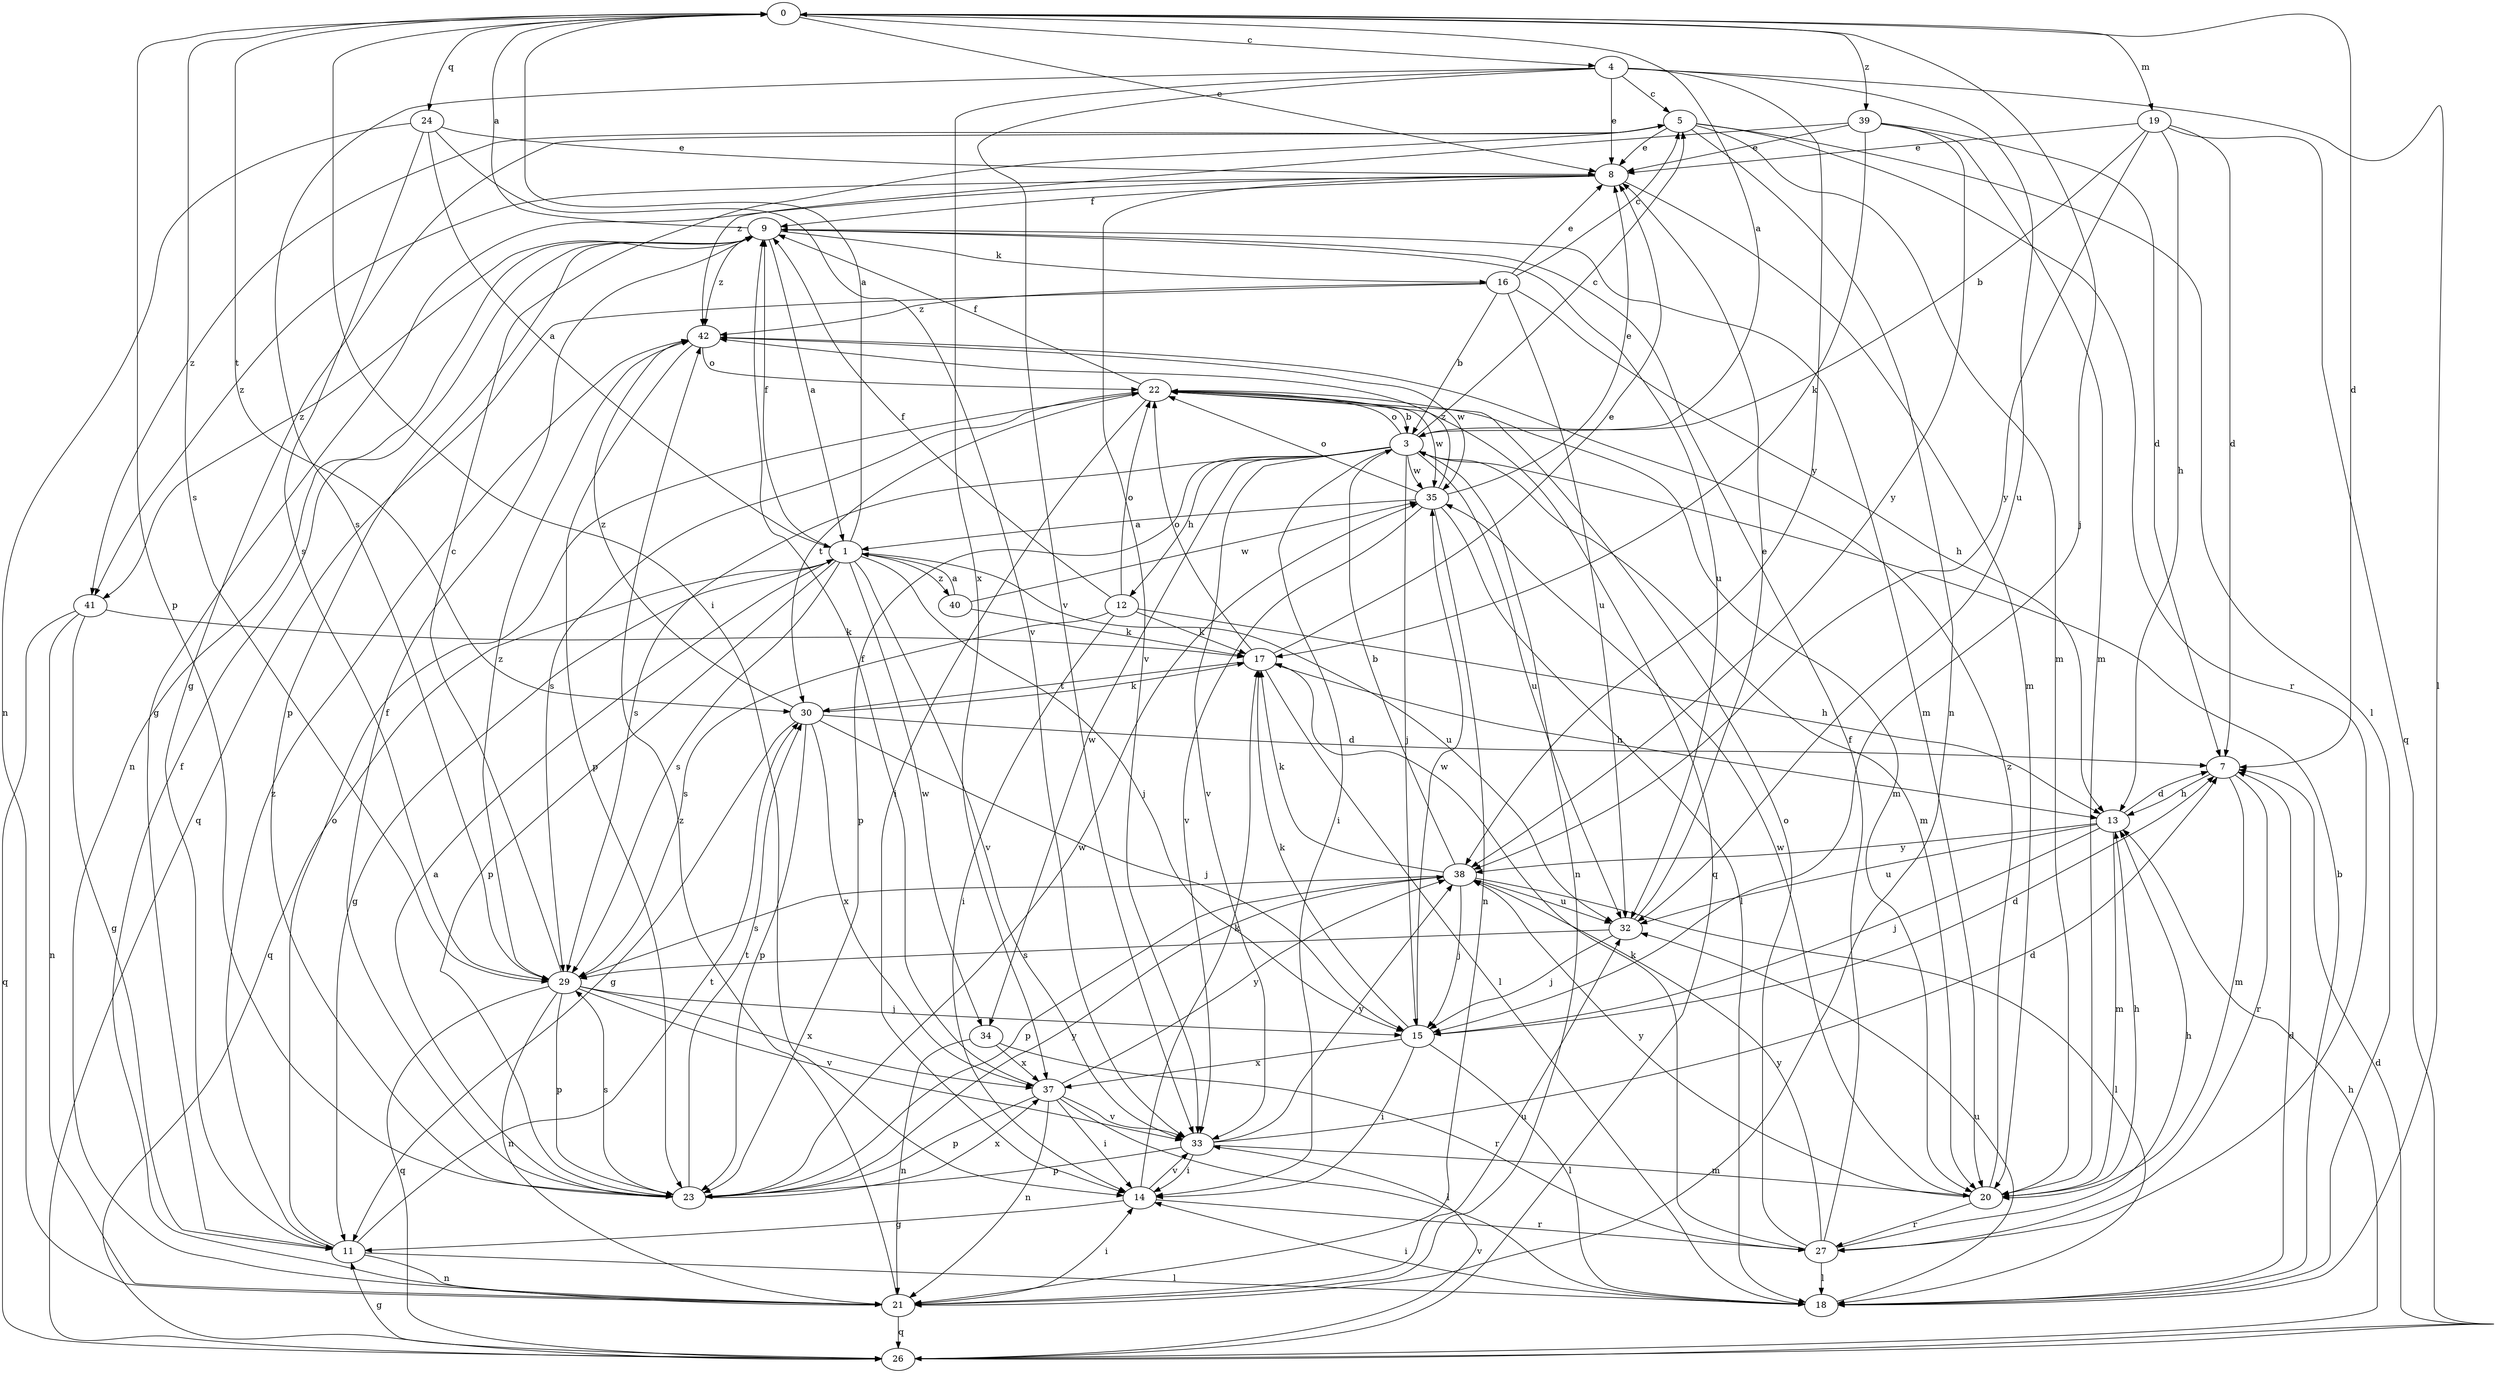 strict digraph  {
0;
1;
3;
4;
5;
7;
8;
9;
11;
12;
13;
14;
15;
16;
17;
18;
19;
20;
21;
22;
23;
24;
26;
27;
29;
30;
32;
33;
34;
35;
37;
38;
39;
40;
41;
42;
0 -> 4  [label=c];
0 -> 7  [label=d];
0 -> 8  [label=e];
0 -> 14  [label=i];
0 -> 15  [label=j];
0 -> 19  [label=m];
0 -> 23  [label=p];
0 -> 24  [label=q];
0 -> 29  [label=s];
0 -> 30  [label=t];
0 -> 39  [label=z];
1 -> 0  [label=a];
1 -> 9  [label=f];
1 -> 11  [label=g];
1 -> 15  [label=j];
1 -> 23  [label=p];
1 -> 26  [label=q];
1 -> 29  [label=s];
1 -> 32  [label=u];
1 -> 33  [label=v];
1 -> 34  [label=w];
1 -> 40  [label=z];
3 -> 0  [label=a];
3 -> 5  [label=c];
3 -> 12  [label=h];
3 -> 14  [label=i];
3 -> 15  [label=j];
3 -> 20  [label=m];
3 -> 21  [label=n];
3 -> 22  [label=o];
3 -> 23  [label=p];
3 -> 29  [label=s];
3 -> 32  [label=u];
3 -> 33  [label=v];
3 -> 34  [label=w];
3 -> 35  [label=w];
4 -> 5  [label=c];
4 -> 8  [label=e];
4 -> 18  [label=l];
4 -> 29  [label=s];
4 -> 32  [label=u];
4 -> 33  [label=v];
4 -> 37  [label=x];
4 -> 38  [label=y];
5 -> 8  [label=e];
5 -> 11  [label=g];
5 -> 18  [label=l];
5 -> 20  [label=m];
5 -> 21  [label=n];
5 -> 27  [label=r];
5 -> 41  [label=z];
7 -> 13  [label=h];
7 -> 20  [label=m];
7 -> 27  [label=r];
8 -> 9  [label=f];
8 -> 11  [label=g];
8 -> 20  [label=m];
8 -> 33  [label=v];
8 -> 41  [label=z];
9 -> 0  [label=a];
9 -> 1  [label=a];
9 -> 16  [label=k];
9 -> 20  [label=m];
9 -> 21  [label=n];
9 -> 23  [label=p];
9 -> 32  [label=u];
9 -> 41  [label=z];
9 -> 42  [label=z];
11 -> 18  [label=l];
11 -> 21  [label=n];
11 -> 22  [label=o];
11 -> 30  [label=t];
11 -> 42  [label=z];
12 -> 9  [label=f];
12 -> 13  [label=h];
12 -> 14  [label=i];
12 -> 17  [label=k];
12 -> 22  [label=o];
12 -> 29  [label=s];
13 -> 7  [label=d];
13 -> 15  [label=j];
13 -> 20  [label=m];
13 -> 32  [label=u];
13 -> 38  [label=y];
14 -> 11  [label=g];
14 -> 17  [label=k];
14 -> 27  [label=r];
14 -> 33  [label=v];
15 -> 7  [label=d];
15 -> 14  [label=i];
15 -> 17  [label=k];
15 -> 18  [label=l];
15 -> 35  [label=w];
15 -> 37  [label=x];
16 -> 3  [label=b];
16 -> 5  [label=c];
16 -> 8  [label=e];
16 -> 13  [label=h];
16 -> 26  [label=q];
16 -> 32  [label=u];
16 -> 42  [label=z];
17 -> 8  [label=e];
17 -> 13  [label=h];
17 -> 18  [label=l];
17 -> 22  [label=o];
17 -> 30  [label=t];
18 -> 3  [label=b];
18 -> 7  [label=d];
18 -> 14  [label=i];
18 -> 32  [label=u];
19 -> 3  [label=b];
19 -> 7  [label=d];
19 -> 8  [label=e];
19 -> 13  [label=h];
19 -> 26  [label=q];
19 -> 38  [label=y];
20 -> 13  [label=h];
20 -> 27  [label=r];
20 -> 35  [label=w];
20 -> 38  [label=y];
20 -> 42  [label=z];
21 -> 9  [label=f];
21 -> 14  [label=i];
21 -> 26  [label=q];
21 -> 32  [label=u];
21 -> 42  [label=z];
22 -> 3  [label=b];
22 -> 9  [label=f];
22 -> 14  [label=i];
22 -> 20  [label=m];
22 -> 26  [label=q];
22 -> 29  [label=s];
22 -> 30  [label=t];
22 -> 35  [label=w];
23 -> 1  [label=a];
23 -> 9  [label=f];
23 -> 29  [label=s];
23 -> 30  [label=t];
23 -> 35  [label=w];
23 -> 37  [label=x];
23 -> 38  [label=y];
24 -> 1  [label=a];
24 -> 8  [label=e];
24 -> 21  [label=n];
24 -> 29  [label=s];
24 -> 33  [label=v];
26 -> 7  [label=d];
26 -> 11  [label=g];
26 -> 13  [label=h];
26 -> 33  [label=v];
27 -> 9  [label=f];
27 -> 13  [label=h];
27 -> 17  [label=k];
27 -> 18  [label=l];
27 -> 22  [label=o];
27 -> 38  [label=y];
29 -> 5  [label=c];
29 -> 15  [label=j];
29 -> 21  [label=n];
29 -> 23  [label=p];
29 -> 26  [label=q];
29 -> 33  [label=v];
29 -> 37  [label=x];
29 -> 42  [label=z];
30 -> 7  [label=d];
30 -> 11  [label=g];
30 -> 15  [label=j];
30 -> 17  [label=k];
30 -> 23  [label=p];
30 -> 37  [label=x];
30 -> 42  [label=z];
32 -> 8  [label=e];
32 -> 15  [label=j];
32 -> 29  [label=s];
33 -> 7  [label=d];
33 -> 14  [label=i];
33 -> 20  [label=m];
33 -> 23  [label=p];
33 -> 38  [label=y];
34 -> 21  [label=n];
34 -> 27  [label=r];
34 -> 37  [label=x];
35 -> 1  [label=a];
35 -> 8  [label=e];
35 -> 18  [label=l];
35 -> 21  [label=n];
35 -> 22  [label=o];
35 -> 33  [label=v];
35 -> 42  [label=z];
37 -> 9  [label=f];
37 -> 14  [label=i];
37 -> 18  [label=l];
37 -> 21  [label=n];
37 -> 23  [label=p];
37 -> 33  [label=v];
37 -> 38  [label=y];
38 -> 3  [label=b];
38 -> 15  [label=j];
38 -> 17  [label=k];
38 -> 18  [label=l];
38 -> 23  [label=p];
38 -> 29  [label=s];
38 -> 32  [label=u];
39 -> 7  [label=d];
39 -> 8  [label=e];
39 -> 17  [label=k];
39 -> 20  [label=m];
39 -> 38  [label=y];
39 -> 42  [label=z];
40 -> 1  [label=a];
40 -> 17  [label=k];
40 -> 35  [label=w];
41 -> 11  [label=g];
41 -> 17  [label=k];
41 -> 21  [label=n];
41 -> 26  [label=q];
42 -> 22  [label=o];
42 -> 23  [label=p];
42 -> 35  [label=w];
}
